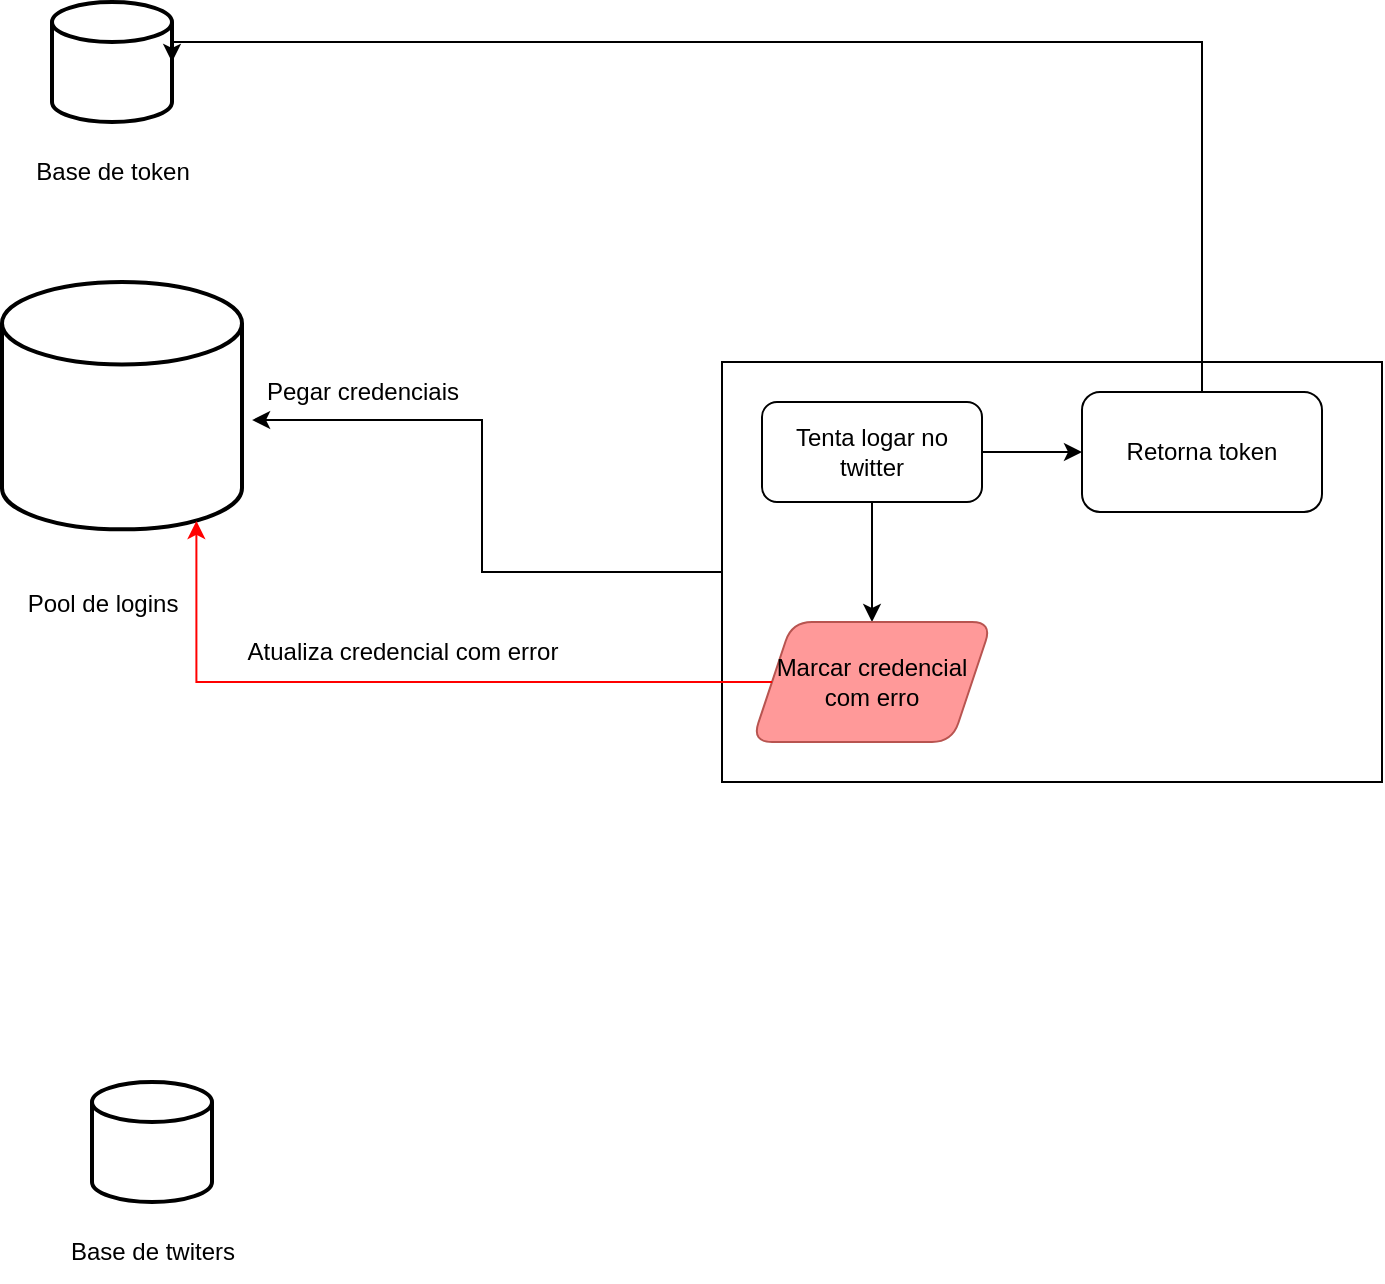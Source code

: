 <mxfile version="24.2.3" type="github">
  <diagram name="login" id="b2TcujqG5LJ7InyKqy1t">
    <mxGraphModel dx="2022" dy="1802" grid="1" gridSize="10" guides="1" tooltips="1" connect="1" arrows="1" fold="1" page="1" pageScale="1" pageWidth="827" pageHeight="1169" math="0" shadow="0">
      <root>
        <mxCell id="0" />
        <mxCell id="1" parent="0" />
        <mxCell id="Vl1b397wToPMkSfu4RpV-6" value="" style="group" vertex="1" connectable="0" parent="1">
          <mxGeometry x="-80" y="90" width="280" height="202" as="geometry" />
        </mxCell>
        <mxCell id="Vl1b397wToPMkSfu4RpV-2" value="" style="strokeWidth=2;html=1;shape=mxgraph.flowchart.database;whiteSpace=wrap;" vertex="1" parent="Vl1b397wToPMkSfu4RpV-6">
          <mxGeometry x="-10" y="-60" width="120" height="123.673" as="geometry" />
        </mxCell>
        <mxCell id="Vl1b397wToPMkSfu4RpV-3" value="Pool de logins" style="text;html=1;align=center;verticalAlign=middle;resizable=0;points=[];autosize=1;strokeColor=none;fillColor=none;" vertex="1" parent="Vl1b397wToPMkSfu4RpV-6">
          <mxGeometry x="-10" y="86.003" width="100" height="30" as="geometry" />
        </mxCell>
        <mxCell id="Vl1b397wToPMkSfu4RpV-17" value="Atualiza credencial com error" style="text;html=1;align=center;verticalAlign=middle;resizable=0;points=[];autosize=1;strokeColor=none;fillColor=none;" vertex="1" parent="Vl1b397wToPMkSfu4RpV-6">
          <mxGeometry x="100" y="110" width="180" height="30" as="geometry" />
        </mxCell>
        <mxCell id="Vl1b397wToPMkSfu4RpV-7" value="" style="group" vertex="1" connectable="0" parent="1">
          <mxGeometry x="-70" y="430" width="110" height="100" as="geometry" />
        </mxCell>
        <mxCell id="Vl1b397wToPMkSfu4RpV-4" value="" style="strokeWidth=2;html=1;shape=mxgraph.flowchart.database;whiteSpace=wrap;" vertex="1" parent="Vl1b397wToPMkSfu4RpV-7">
          <mxGeometry x="25" width="60" height="60" as="geometry" />
        </mxCell>
        <mxCell id="Vl1b397wToPMkSfu4RpV-5" value="&lt;div&gt;Base de twiters&lt;/div&gt;" style="text;html=1;align=center;verticalAlign=middle;resizable=0;points=[];autosize=1;strokeColor=none;fillColor=none;" vertex="1" parent="Vl1b397wToPMkSfu4RpV-7">
          <mxGeometry y="70" width="110" height="30" as="geometry" />
        </mxCell>
        <mxCell id="Vl1b397wToPMkSfu4RpV-8" value="" style="verticalLabelPosition=bottom;verticalAlign=top;html=1;shape=mxgraph.basic.rect;fillColor2=none;strokeWidth=1;size=20;indent=5;" vertex="1" parent="1">
          <mxGeometry x="270" y="70" width="330" height="210" as="geometry" />
        </mxCell>
        <mxCell id="Vl1b397wToPMkSfu4RpV-10" style="edgeStyle=orthogonalEdgeStyle;rounded=0;orthogonalLoop=1;jettySize=auto;html=1;entryX=1.042;entryY=0.558;entryDx=0;entryDy=0;entryPerimeter=0;" edge="1" parent="1" source="Vl1b397wToPMkSfu4RpV-8" target="Vl1b397wToPMkSfu4RpV-2">
          <mxGeometry relative="1" as="geometry" />
        </mxCell>
        <mxCell id="Vl1b397wToPMkSfu4RpV-11" value="Pegar credenciais" style="text;html=1;align=center;verticalAlign=middle;resizable=0;points=[];autosize=1;strokeColor=none;fillColor=none;" vertex="1" parent="1">
          <mxGeometry x="30" y="70" width="120" height="30" as="geometry" />
        </mxCell>
        <mxCell id="Vl1b397wToPMkSfu4RpV-15" value="" style="edgeStyle=orthogonalEdgeStyle;rounded=0;orthogonalLoop=1;jettySize=auto;html=1;" edge="1" parent="1" source="Vl1b397wToPMkSfu4RpV-13" target="Vl1b397wToPMkSfu4RpV-14">
          <mxGeometry relative="1" as="geometry" />
        </mxCell>
        <mxCell id="Vl1b397wToPMkSfu4RpV-19" value="" style="edgeStyle=orthogonalEdgeStyle;rounded=0;orthogonalLoop=1;jettySize=auto;html=1;" edge="1" parent="1" source="Vl1b397wToPMkSfu4RpV-13" target="Vl1b397wToPMkSfu4RpV-18">
          <mxGeometry relative="1" as="geometry" />
        </mxCell>
        <mxCell id="Vl1b397wToPMkSfu4RpV-13" value="Tenta logar no twitter" style="rounded=1;whiteSpace=wrap;html=1;" vertex="1" parent="1">
          <mxGeometry x="290" y="90" width="110" height="50" as="geometry" />
        </mxCell>
        <mxCell id="Vl1b397wToPMkSfu4RpV-14" value="Marcar credencial com erro" style="shape=parallelogram;perimeter=parallelogramPerimeter;whiteSpace=wrap;html=1;fixedSize=1;rounded=1;fillColor=#FF9999;strokeColor=#b85450;" vertex="1" parent="1">
          <mxGeometry x="285" y="200" width="120" height="60" as="geometry" />
        </mxCell>
        <mxCell id="Vl1b397wToPMkSfu4RpV-16" style="edgeStyle=orthogonalEdgeStyle;rounded=0;orthogonalLoop=1;jettySize=auto;html=1;entryX=0.81;entryY=0.966;entryDx=0;entryDy=0;entryPerimeter=0;strokeColor=#FF0000;" edge="1" parent="1" source="Vl1b397wToPMkSfu4RpV-14" target="Vl1b397wToPMkSfu4RpV-2">
          <mxGeometry relative="1" as="geometry" />
        </mxCell>
        <mxCell id="Vl1b397wToPMkSfu4RpV-18" value="Retorna token" style="rounded=1;whiteSpace=wrap;html=1;" vertex="1" parent="1">
          <mxGeometry x="450" y="85" width="120" height="60" as="geometry" />
        </mxCell>
        <mxCell id="Vl1b397wToPMkSfu4RpV-20" value="" style="group" vertex="1" connectable="0" parent="1">
          <mxGeometry x="-90" y="-110" width="110" height="100" as="geometry" />
        </mxCell>
        <mxCell id="Vl1b397wToPMkSfu4RpV-21" value="" style="strokeWidth=2;html=1;shape=mxgraph.flowchart.database;whiteSpace=wrap;" vertex="1" parent="Vl1b397wToPMkSfu4RpV-20">
          <mxGeometry x="25" width="60" height="60" as="geometry" />
        </mxCell>
        <mxCell id="Vl1b397wToPMkSfu4RpV-22" value="&lt;div&gt;Base de token&lt;/div&gt;" style="text;html=1;align=center;verticalAlign=middle;resizable=0;points=[];autosize=1;strokeColor=none;fillColor=none;" vertex="1" parent="Vl1b397wToPMkSfu4RpV-20">
          <mxGeometry x="5" y="70" width="100" height="30" as="geometry" />
        </mxCell>
        <mxCell id="Vl1b397wToPMkSfu4RpV-23" style="edgeStyle=orthogonalEdgeStyle;rounded=0;orthogonalLoop=1;jettySize=auto;html=1;entryX=1;entryY=0.5;entryDx=0;entryDy=0;entryPerimeter=0;" edge="1" parent="1" source="Vl1b397wToPMkSfu4RpV-18" target="Vl1b397wToPMkSfu4RpV-21">
          <mxGeometry relative="1" as="geometry">
            <Array as="points">
              <mxPoint x="510" y="-90" />
            </Array>
          </mxGeometry>
        </mxCell>
      </root>
    </mxGraphModel>
  </diagram>
</mxfile>
